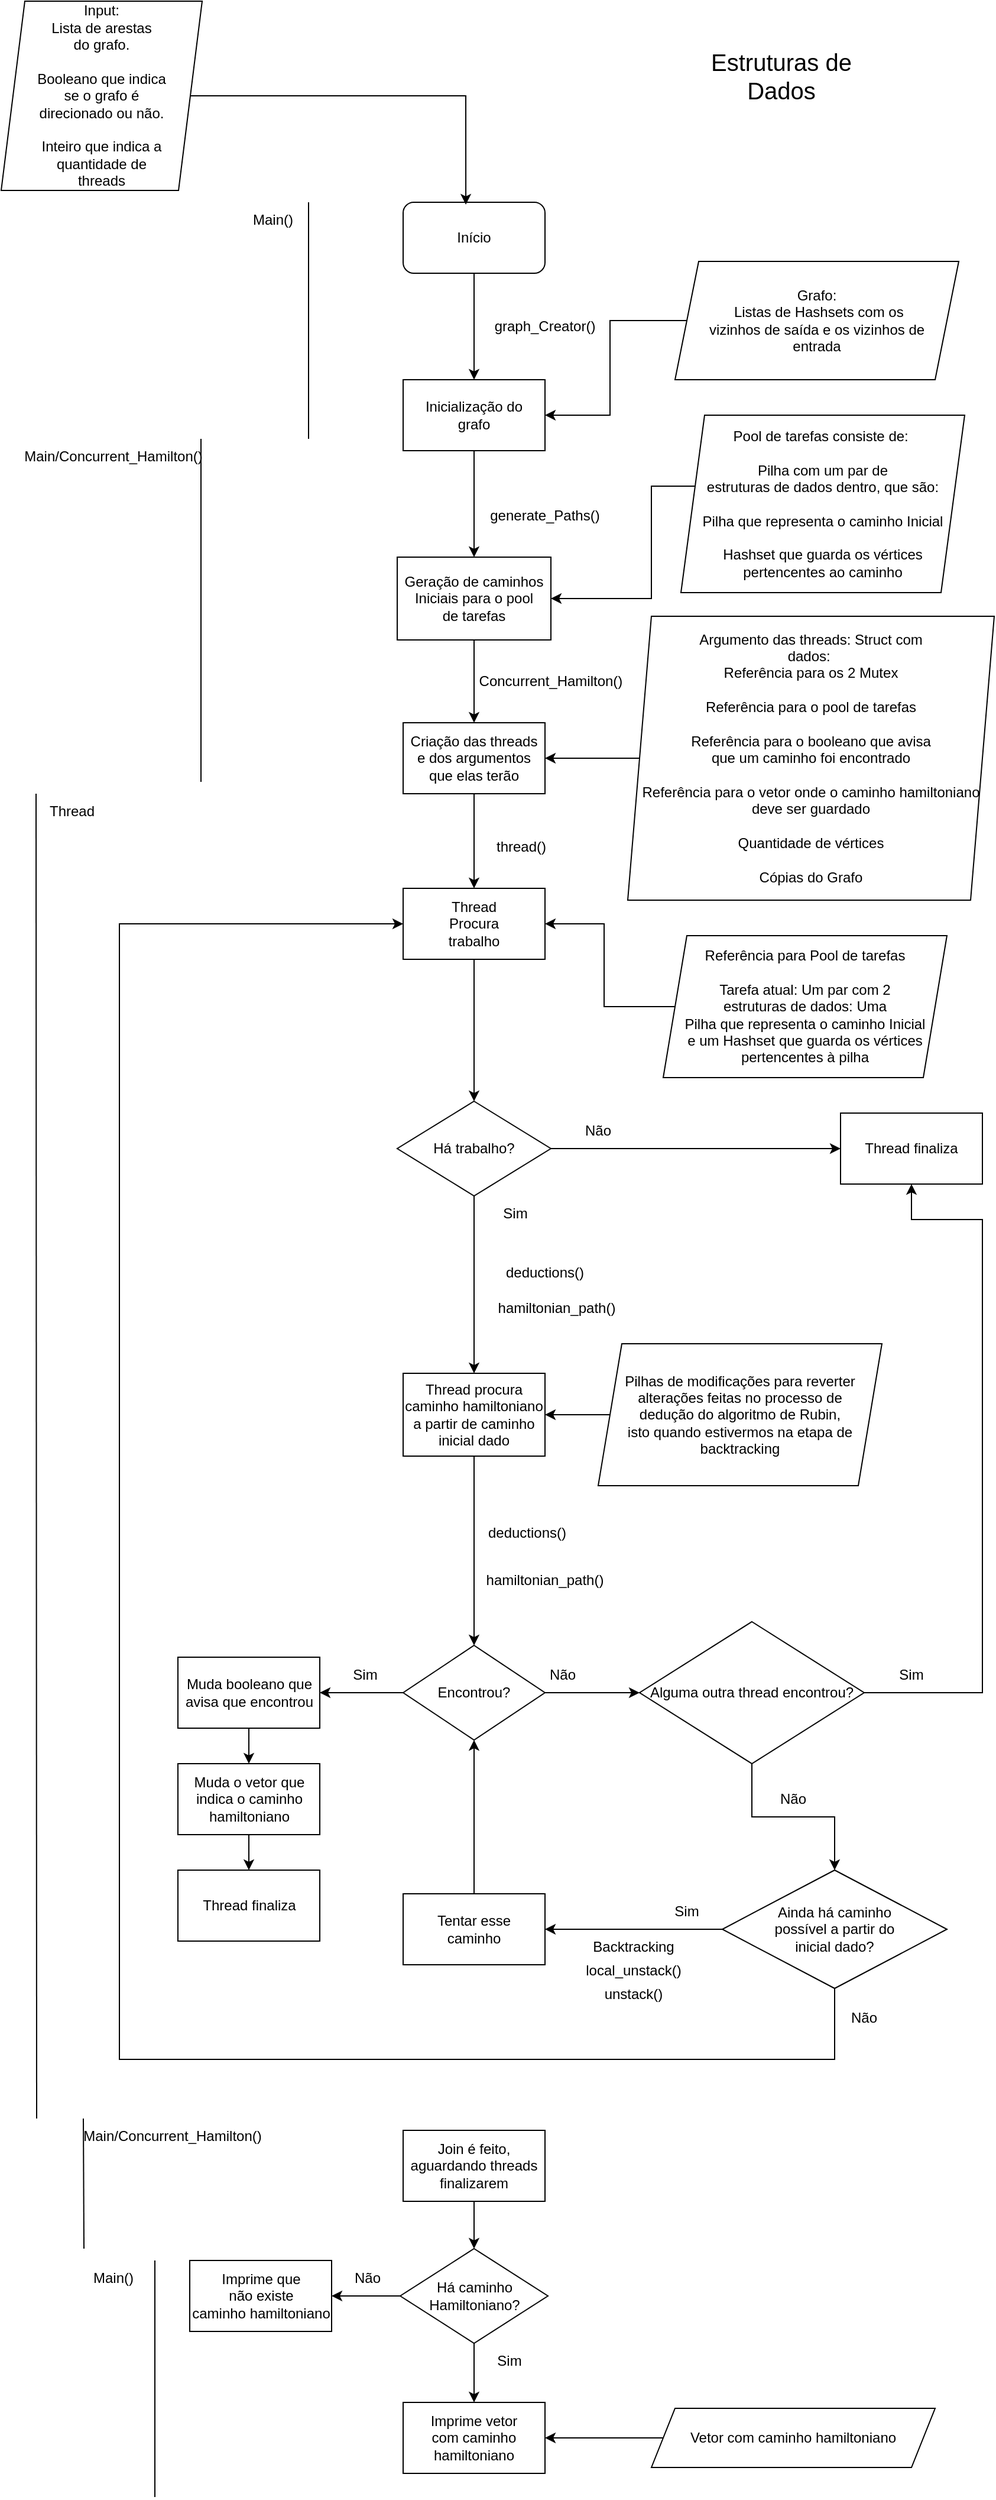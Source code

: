 <mxfile version="24.9.2">
  <diagram name="Page-1" id="18AF6GSKCAHl--NSCcGb">
    <mxGraphModel dx="1114" dy="601" grid="1" gridSize="10" guides="1" tooltips="1" connect="1" arrows="1" fold="1" page="1" pageScale="1" pageWidth="850" pageHeight="1100" math="0" shadow="0">
      <root>
        <mxCell id="0" />
        <mxCell id="1" parent="0" />
        <mxCell id="65Y4QQbKUDswLMCyFL1V-13" style="edgeStyle=orthogonalEdgeStyle;rounded=0;orthogonalLoop=1;jettySize=auto;html=1;entryX=0.5;entryY=0;entryDx=0;entryDy=0;" parent="1" source="65Y4QQbKUDswLMCyFL1V-1" target="65Y4QQbKUDswLMCyFL1V-5" edge="1">
          <mxGeometry relative="1" as="geometry" />
        </mxCell>
        <mxCell id="65Y4QQbKUDswLMCyFL1V-1" value="Início" style="rounded=1;whiteSpace=wrap;html=1;" parent="1" vertex="1">
          <mxGeometry x="350" y="180" width="120" height="60" as="geometry" />
        </mxCell>
        <mxCell id="65Y4QQbKUDswLMCyFL1V-14" style="edgeStyle=orthogonalEdgeStyle;rounded=0;orthogonalLoop=1;jettySize=auto;html=1;entryX=0.5;entryY=0;entryDx=0;entryDy=0;" parent="1" source="65Y4QQbKUDswLMCyFL1V-5" target="65Y4QQbKUDswLMCyFL1V-6" edge="1">
          <mxGeometry relative="1" as="geometry" />
        </mxCell>
        <mxCell id="65Y4QQbKUDswLMCyFL1V-5" value="&lt;div&gt;Inicialização do&lt;/div&gt;&lt;div&gt;grafo&lt;br&gt;&lt;/div&gt;" style="rounded=0;whiteSpace=wrap;html=1;" parent="1" vertex="1">
          <mxGeometry x="350" y="330" width="120" height="60" as="geometry" />
        </mxCell>
        <mxCell id="65Y4QQbKUDswLMCyFL1V-15" style="edgeStyle=orthogonalEdgeStyle;rounded=0;orthogonalLoop=1;jettySize=auto;html=1;entryX=0.5;entryY=0;entryDx=0;entryDy=0;" parent="1" source="65Y4QQbKUDswLMCyFL1V-6" target="65Y4QQbKUDswLMCyFL1V-7" edge="1">
          <mxGeometry relative="1" as="geometry" />
        </mxCell>
        <mxCell id="65Y4QQbKUDswLMCyFL1V-6" value="&lt;div&gt;Geração de caminhos&lt;/div&gt;&lt;div&gt;Iniciais para o pool&lt;/div&gt;&lt;div&gt;de tarefas&lt;/div&gt;" style="rounded=0;whiteSpace=wrap;html=1;" parent="1" vertex="1">
          <mxGeometry x="345" y="480" width="130" height="70" as="geometry" />
        </mxCell>
        <mxCell id="65Y4QQbKUDswLMCyFL1V-66" style="edgeStyle=orthogonalEdgeStyle;rounded=0;orthogonalLoop=1;jettySize=auto;html=1;entryX=0.5;entryY=0;entryDx=0;entryDy=0;" parent="1" source="65Y4QQbKUDswLMCyFL1V-7" target="65Y4QQbKUDswLMCyFL1V-39" edge="1">
          <mxGeometry relative="1" as="geometry" />
        </mxCell>
        <mxCell id="65Y4QQbKUDswLMCyFL1V-7" value="&lt;div&gt;Criação das threads&lt;/div&gt;&lt;div&gt;e dos argumentos&lt;/div&gt;&lt;div&gt;que elas terão&lt;br&gt;&lt;/div&gt;" style="rounded=0;whiteSpace=wrap;html=1;" parent="1" vertex="1">
          <mxGeometry x="350" y="620" width="120" height="60" as="geometry" />
        </mxCell>
        <mxCell id="65Y4QQbKUDswLMCyFL1V-16" style="edgeStyle=orthogonalEdgeStyle;rounded=0;orthogonalLoop=1;jettySize=auto;html=1;entryX=1;entryY=0.5;entryDx=0;entryDy=0;" parent="1" source="65Y4QQbKUDswLMCyFL1V-8" target="65Y4QQbKUDswLMCyFL1V-5" edge="1">
          <mxGeometry relative="1" as="geometry" />
        </mxCell>
        <mxCell id="65Y4QQbKUDswLMCyFL1V-8" value="&lt;div&gt;Grafo:&lt;/div&gt;&lt;div&gt;&amp;nbsp;Listas de Hashsets com os&lt;/div&gt;&lt;div&gt;vizinhos de saída e os vizinhos de&lt;/div&gt;&lt;div&gt;entrada&lt;br&gt;&lt;/div&gt;" style="shape=parallelogram;perimeter=parallelogramPerimeter;whiteSpace=wrap;html=1;fixedSize=1;" parent="1" vertex="1">
          <mxGeometry x="580" y="230" width="240" height="100" as="geometry" />
        </mxCell>
        <mxCell id="65Y4QQbKUDswLMCyFL1V-12" style="edgeStyle=orthogonalEdgeStyle;rounded=0;orthogonalLoop=1;jettySize=auto;html=1;entryX=0.442;entryY=0.033;entryDx=0;entryDy=0;entryPerimeter=0;" parent="1" source="65Y4QQbKUDswLMCyFL1V-11" target="65Y4QQbKUDswLMCyFL1V-1" edge="1">
          <mxGeometry relative="1" as="geometry" />
        </mxCell>
        <mxCell id="65Y4QQbKUDswLMCyFL1V-11" value="Input:&lt;br&gt;&lt;div&gt;Lista de arestas&lt;/div&gt;&lt;div&gt;do grafo.&lt;/div&gt;&lt;div&gt;&lt;br&gt;&lt;/div&gt;&lt;div&gt;Booleano que indica&lt;/div&gt;&lt;div&gt;se o grafo é&lt;/div&gt;&lt;div&gt;direcionado ou não.&lt;/div&gt;&lt;div&gt;&lt;br&gt;&lt;/div&gt;&lt;div&gt;Inteiro que indica a&lt;/div&gt;&lt;div&gt;quantidade de&lt;/div&gt;&lt;div&gt;threads&lt;br&gt;&lt;/div&gt;" style="shape=parallelogram;perimeter=parallelogramPerimeter;whiteSpace=wrap;html=1;fixedSize=1;" parent="1" vertex="1">
          <mxGeometry x="10" y="10" width="170" height="160" as="geometry" />
        </mxCell>
        <mxCell id="65Y4QQbKUDswLMCyFL1V-17" value="&lt;font style=&quot;font-size: 20px;&quot;&gt;Estruturas de Dados&lt;/font&gt;" style="text;html=1;align=center;verticalAlign=middle;whiteSpace=wrap;rounded=0;" parent="1" vertex="1">
          <mxGeometry x="585" y="40" width="170" height="65" as="geometry" />
        </mxCell>
        <mxCell id="65Y4QQbKUDswLMCyFL1V-18" value="graph_Creator()" style="text;html=1;align=center;verticalAlign=middle;whiteSpace=wrap;rounded=0;" parent="1" vertex="1">
          <mxGeometry x="410" y="270" width="120" height="30" as="geometry" />
        </mxCell>
        <mxCell id="65Y4QQbKUDswLMCyFL1V-20" value="&lt;div&gt;Main/Concurrent_Hamilton()&lt;/div&gt;" style="text;html=1;align=center;verticalAlign=middle;whiteSpace=wrap;rounded=0;" parent="1" vertex="1">
          <mxGeometry x="39.5" y="380" width="130" height="30" as="geometry" />
        </mxCell>
        <mxCell id="65Y4QQbKUDswLMCyFL1V-21" value="generate_Paths()" style="text;html=1;align=center;verticalAlign=middle;whiteSpace=wrap;rounded=0;" parent="1" vertex="1">
          <mxGeometry x="410" y="430" width="120" height="30" as="geometry" />
        </mxCell>
        <mxCell id="65Y4QQbKUDswLMCyFL1V-22" value="" style="endArrow=none;html=1;rounded=0;" parent="1" edge="1">
          <mxGeometry width="50" height="50" relative="1" as="geometry">
            <mxPoint x="270" y="380" as="sourcePoint" />
            <mxPoint x="270" y="180" as="targetPoint" />
          </mxGeometry>
        </mxCell>
        <mxCell id="65Y4QQbKUDswLMCyFL1V-24" value="Main()" style="text;html=1;align=center;verticalAlign=middle;whiteSpace=wrap;rounded=0;" parent="1" vertex="1">
          <mxGeometry x="210" y="180" width="60" height="30" as="geometry" />
        </mxCell>
        <mxCell id="65Y4QQbKUDswLMCyFL1V-37" style="edgeStyle=orthogonalEdgeStyle;rounded=0;orthogonalLoop=1;jettySize=auto;html=1;entryX=1;entryY=0.5;entryDx=0;entryDy=0;" parent="1" source="65Y4QQbKUDswLMCyFL1V-30" target="65Y4QQbKUDswLMCyFL1V-6" edge="1">
          <mxGeometry relative="1" as="geometry">
            <Array as="points">
              <mxPoint x="560" y="420" />
              <mxPoint x="560" y="515" />
            </Array>
          </mxGeometry>
        </mxCell>
        <mxCell id="65Y4QQbKUDswLMCyFL1V-30" value="&lt;div&gt;Pool de tarefas consiste de:&amp;nbsp;&lt;/div&gt;&lt;div&gt;&lt;br&gt;&lt;/div&gt;&lt;div&gt;Pilha com um par de&lt;br&gt;&lt;/div&gt;&lt;div&gt;estruturas de dados dentro, que são:&lt;/div&gt;&lt;div&gt;&lt;br&gt;&lt;/div&gt;&lt;div&gt;Pilha que representa o caminho Inicial&lt;/div&gt;&lt;div&gt;&lt;br&gt;&lt;/div&gt;&lt;div&gt;Hashset que guarda os vértices&lt;/div&gt;&lt;div&gt;pertencentes ao caminho&lt;br&gt;&lt;/div&gt;" style="shape=parallelogram;perimeter=parallelogramPerimeter;whiteSpace=wrap;html=1;fixedSize=1;" parent="1" vertex="1">
          <mxGeometry x="585" y="360" width="240" height="150" as="geometry" />
        </mxCell>
        <mxCell id="65Y4QQbKUDswLMCyFL1V-32" value="" style="endArrow=none;html=1;rounded=0;" parent="1" edge="1">
          <mxGeometry width="50" height="50" relative="1" as="geometry">
            <mxPoint x="179" y="670" as="sourcePoint" />
            <mxPoint x="179" y="380" as="targetPoint" />
          </mxGeometry>
        </mxCell>
        <mxCell id="65Y4QQbKUDswLMCyFL1V-38" style="edgeStyle=orthogonalEdgeStyle;rounded=0;orthogonalLoop=1;jettySize=auto;html=1;entryX=1;entryY=0.5;entryDx=0;entryDy=0;" parent="1" source="65Y4QQbKUDswLMCyFL1V-36" target="65Y4QQbKUDswLMCyFL1V-7" edge="1">
          <mxGeometry relative="1" as="geometry" />
        </mxCell>
        <mxCell id="65Y4QQbKUDswLMCyFL1V-36" value="&lt;div&gt;Argumento das threads: Struct com&lt;/div&gt;&lt;div&gt;dados:&amp;nbsp;&lt;/div&gt;&lt;div&gt;Referência para os 2 Mutex&lt;/div&gt;&lt;div&gt;&lt;br&gt;&lt;/div&gt;&lt;div&gt;Referência para o pool de tarefas&lt;/div&gt;&lt;div&gt;&lt;br&gt;&lt;/div&gt;&lt;div&gt;Referência para o booleano que avisa&lt;/div&gt;&lt;div&gt;que um caminho foi encontrado&lt;/div&gt;&lt;div&gt;&lt;br&gt;&lt;/div&gt;&lt;div&gt;Referência para o vetor onde o caminho hamiltoniano deve ser guardado&lt;/div&gt;&lt;div&gt;&lt;br&gt;&lt;/div&gt;&lt;div&gt;Quantidade de vértices&lt;/div&gt;&lt;div&gt;&lt;br&gt;&lt;/div&gt;&lt;div&gt;Cópias do Grafo&lt;br&gt;&lt;/div&gt;" style="shape=parallelogram;perimeter=parallelogramPerimeter;whiteSpace=wrap;html=1;fixedSize=1;" parent="1" vertex="1">
          <mxGeometry x="540" y="530" width="310" height="240" as="geometry" />
        </mxCell>
        <mxCell id="65Y4QQbKUDswLMCyFL1V-68" style="edgeStyle=orthogonalEdgeStyle;rounded=0;orthogonalLoop=1;jettySize=auto;html=1;entryX=0.5;entryY=0;entryDx=0;entryDy=0;" parent="1" source="65Y4QQbKUDswLMCyFL1V-39" target="65Y4QQbKUDswLMCyFL1V-46" edge="1">
          <mxGeometry relative="1" as="geometry" />
        </mxCell>
        <mxCell id="65Y4QQbKUDswLMCyFL1V-39" value="&lt;div&gt;Thread&lt;br&gt;&lt;/div&gt;&lt;div&gt;Procura &lt;br&gt;&lt;/div&gt;&lt;div&gt;trabalho&lt;br&gt;&lt;/div&gt;" style="rounded=0;whiteSpace=wrap;html=1;" parent="1" vertex="1">
          <mxGeometry x="350" y="760" width="120" height="60" as="geometry" />
        </mxCell>
        <mxCell id="65Y4QQbKUDswLMCyFL1V-41" style="edgeStyle=orthogonalEdgeStyle;rounded=0;orthogonalLoop=1;jettySize=auto;html=1;entryX=1;entryY=0.5;entryDx=0;entryDy=0;" parent="1" source="65Y4QQbKUDswLMCyFL1V-40" target="65Y4QQbKUDswLMCyFL1V-39" edge="1">
          <mxGeometry relative="1" as="geometry" />
        </mxCell>
        <mxCell id="65Y4QQbKUDswLMCyFL1V-40" value="&lt;div&gt;Referência para Pool de tarefas&lt;br&gt;&lt;/div&gt;&lt;div&gt;&lt;br&gt;&lt;/div&gt;&lt;div&gt;Tarefa atual: Um par com 2&lt;/div&gt;&lt;div&gt;estruturas de dados: Uma&lt;/div&gt;&lt;div&gt;Pilha que representa o caminho Inicial&lt;/div&gt;&lt;div&gt;e um Hashset que guarda os vértices&lt;/div&gt;&lt;div&gt;pertencentes à pilha&lt;/div&gt;" style="shape=parallelogram;perimeter=parallelogramPerimeter;whiteSpace=wrap;html=1;fixedSize=1;" parent="1" vertex="1">
          <mxGeometry x="570" y="800" width="240" height="120" as="geometry" />
        </mxCell>
        <mxCell id="65Y4QQbKUDswLMCyFL1V-70" style="edgeStyle=orthogonalEdgeStyle;rounded=0;orthogonalLoop=1;jettySize=auto;html=1;entryX=0.5;entryY=0;entryDx=0;entryDy=0;" parent="1" source="65Y4QQbKUDswLMCyFL1V-42" target="65Y4QQbKUDswLMCyFL1V-43" edge="1">
          <mxGeometry relative="1" as="geometry" />
        </mxCell>
        <mxCell id="65Y4QQbKUDswLMCyFL1V-42" value="&lt;div&gt;Thread procura&lt;/div&gt;&lt;div&gt;caminho hamiltoniano&lt;/div&gt;&lt;div&gt;a partir de caminho&lt;/div&gt;&lt;div&gt;inicial dado&lt;br&gt;&lt;/div&gt;" style="rounded=0;whiteSpace=wrap;html=1;" parent="1" vertex="1">
          <mxGeometry x="350" y="1170" width="120" height="70" as="geometry" />
        </mxCell>
        <mxCell id="65Y4QQbKUDswLMCyFL1V-53" style="edgeStyle=orthogonalEdgeStyle;rounded=0;orthogonalLoop=1;jettySize=auto;html=1;entryX=0;entryY=0.5;entryDx=0;entryDy=0;" parent="1" source="65Y4QQbKUDswLMCyFL1V-43" target="65Y4QQbKUDswLMCyFL1V-45" edge="1">
          <mxGeometry relative="1" as="geometry" />
        </mxCell>
        <mxCell id="65Y4QQbKUDswLMCyFL1V-62" style="edgeStyle=orthogonalEdgeStyle;rounded=0;orthogonalLoop=1;jettySize=auto;html=1;exitX=0;exitY=0.5;exitDx=0;exitDy=0;" parent="1" source="65Y4QQbKUDswLMCyFL1V-43" target="65Y4QQbKUDswLMCyFL1V-44" edge="1">
          <mxGeometry relative="1" as="geometry" />
        </mxCell>
        <mxCell id="65Y4QQbKUDswLMCyFL1V-43" value="Encontrou?" style="rhombus;whiteSpace=wrap;html=1;" parent="1" vertex="1">
          <mxGeometry x="350" y="1400" width="120" height="80" as="geometry" />
        </mxCell>
        <mxCell id="65Y4QQbKUDswLMCyFL1V-71" style="edgeStyle=orthogonalEdgeStyle;rounded=0;orthogonalLoop=1;jettySize=auto;html=1;exitX=0.5;exitY=1;exitDx=0;exitDy=0;entryX=0.5;entryY=0;entryDx=0;entryDy=0;" parent="1" source="65Y4QQbKUDswLMCyFL1V-44" target="65Y4QQbKUDswLMCyFL1V-55" edge="1">
          <mxGeometry relative="1" as="geometry" />
        </mxCell>
        <mxCell id="65Y4QQbKUDswLMCyFL1V-44" value="&lt;div&gt;Muda booleano que&lt;/div&gt;&lt;div&gt;avisa que encontrou&lt;br&gt;&lt;/div&gt;" style="rounded=0;whiteSpace=wrap;html=1;" parent="1" vertex="1">
          <mxGeometry x="159.5" y="1410" width="120" height="60" as="geometry" />
        </mxCell>
        <mxCell id="65Y4QQbKUDswLMCyFL1V-75" style="edgeStyle=orthogonalEdgeStyle;rounded=0;orthogonalLoop=1;jettySize=auto;html=1;exitX=1;exitY=0.5;exitDx=0;exitDy=0;entryX=0.5;entryY=1;entryDx=0;entryDy=0;" parent="1" source="65Y4QQbKUDswLMCyFL1V-45" target="65Y4QQbKUDswLMCyFL1V-48" edge="1">
          <mxGeometry relative="1" as="geometry">
            <Array as="points">
              <mxPoint x="840" y="1440" />
              <mxPoint x="840" y="1040" />
              <mxPoint x="780" y="1040" />
            </Array>
          </mxGeometry>
        </mxCell>
        <mxCell id="65Y4QQbKUDswLMCyFL1V-88" style="edgeStyle=orthogonalEdgeStyle;rounded=0;orthogonalLoop=1;jettySize=auto;html=1;exitX=0.5;exitY=1;exitDx=0;exitDy=0;" parent="1" source="65Y4QQbKUDswLMCyFL1V-45" target="65Y4QQbKUDswLMCyFL1V-85" edge="1">
          <mxGeometry relative="1" as="geometry" />
        </mxCell>
        <mxCell id="65Y4QQbKUDswLMCyFL1V-45" value="Alguma outra thread encontrou?" style="rhombus;whiteSpace=wrap;html=1;" parent="1" vertex="1">
          <mxGeometry x="550" y="1380" width="190" height="120" as="geometry" />
        </mxCell>
        <mxCell id="65Y4QQbKUDswLMCyFL1V-49" style="edgeStyle=orthogonalEdgeStyle;rounded=0;orthogonalLoop=1;jettySize=auto;html=1;entryX=0;entryY=0.5;entryDx=0;entryDy=0;" parent="1" source="65Y4QQbKUDswLMCyFL1V-46" target="65Y4QQbKUDswLMCyFL1V-48" edge="1">
          <mxGeometry relative="1" as="geometry" />
        </mxCell>
        <mxCell id="65Y4QQbKUDswLMCyFL1V-69" style="edgeStyle=orthogonalEdgeStyle;rounded=0;orthogonalLoop=1;jettySize=auto;html=1;exitX=0.5;exitY=1;exitDx=0;exitDy=0;entryX=0.5;entryY=0;entryDx=0;entryDy=0;" parent="1" source="65Y4QQbKUDswLMCyFL1V-46" target="65Y4QQbKUDswLMCyFL1V-42" edge="1">
          <mxGeometry relative="1" as="geometry" />
        </mxCell>
        <mxCell id="65Y4QQbKUDswLMCyFL1V-46" value="Há trabalho?" style="rhombus;whiteSpace=wrap;html=1;" parent="1" vertex="1">
          <mxGeometry x="345" y="940" width="130" height="80" as="geometry" />
        </mxCell>
        <mxCell id="65Y4QQbKUDswLMCyFL1V-48" value="Thread finaliza" style="rounded=0;whiteSpace=wrap;html=1;" parent="1" vertex="1">
          <mxGeometry x="720" y="950" width="120" height="60" as="geometry" />
        </mxCell>
        <mxCell id="65Y4QQbKUDswLMCyFL1V-50" value="Não" style="text;html=1;align=center;verticalAlign=middle;whiteSpace=wrap;rounded=0;" parent="1" vertex="1">
          <mxGeometry x="490" y="950" width="50" height="30" as="geometry" />
        </mxCell>
        <mxCell id="65Y4QQbKUDswLMCyFL1V-52" value="Sim" style="text;html=1;align=center;verticalAlign=middle;whiteSpace=wrap;rounded=0;" parent="1" vertex="1">
          <mxGeometry x="750" y="1410" width="60" height="30" as="geometry" />
        </mxCell>
        <mxCell id="65Y4QQbKUDswLMCyFL1V-54" value="Não" style="text;html=1;align=center;verticalAlign=middle;whiteSpace=wrap;rounded=0;" parent="1" vertex="1">
          <mxGeometry x="455" y="1410" width="60" height="30" as="geometry" />
        </mxCell>
        <mxCell id="65Y4QQbKUDswLMCyFL1V-72" style="edgeStyle=orthogonalEdgeStyle;rounded=0;orthogonalLoop=1;jettySize=auto;html=1;exitX=0.5;exitY=1;exitDx=0;exitDy=0;entryX=0.5;entryY=0;entryDx=0;entryDy=0;" parent="1" source="65Y4QQbKUDswLMCyFL1V-55" target="65Y4QQbKUDswLMCyFL1V-56" edge="1">
          <mxGeometry relative="1" as="geometry" />
        </mxCell>
        <mxCell id="65Y4QQbKUDswLMCyFL1V-55" value="&lt;div&gt;Muda o vetor que&lt;/div&gt;&lt;div&gt;indica o caminho&lt;/div&gt;&lt;div&gt;hamiltoniano&lt;br&gt;&lt;/div&gt;" style="rounded=0;whiteSpace=wrap;html=1;" parent="1" vertex="1">
          <mxGeometry x="159.5" y="1500" width="120" height="60" as="geometry" />
        </mxCell>
        <mxCell id="65Y4QQbKUDswLMCyFL1V-56" value="Thread finaliza" style="rounded=0;whiteSpace=wrap;html=1;" parent="1" vertex="1">
          <mxGeometry x="159.5" y="1590" width="120" height="60" as="geometry" />
        </mxCell>
        <mxCell id="65Y4QQbKUDswLMCyFL1V-63" value="" style="endArrow=none;html=1;rounded=0;" parent="1" edge="1">
          <mxGeometry width="50" height="50" relative="1" as="geometry">
            <mxPoint x="40" y="1800" as="sourcePoint" />
            <mxPoint x="39.5" y="680" as="targetPoint" />
          </mxGeometry>
        </mxCell>
        <mxCell id="65Y4QQbKUDswLMCyFL1V-64" value="Thread" style="text;html=1;align=center;verticalAlign=middle;whiteSpace=wrap;rounded=0;" parent="1" vertex="1">
          <mxGeometry x="39.5" y="680" width="60" height="30" as="geometry" />
        </mxCell>
        <mxCell id="65Y4QQbKUDswLMCyFL1V-74" value="Não" style="text;html=1;align=center;verticalAlign=middle;whiteSpace=wrap;rounded=0;" parent="1" vertex="1">
          <mxGeometry x="650" y="1515" width="60" height="30" as="geometry" />
        </mxCell>
        <mxCell id="65Y4QQbKUDswLMCyFL1V-77" style="edgeStyle=orthogonalEdgeStyle;rounded=0;orthogonalLoop=1;jettySize=auto;html=1;" parent="1" source="65Y4QQbKUDswLMCyFL1V-76" target="65Y4QQbKUDswLMCyFL1V-42" edge="1">
          <mxGeometry relative="1" as="geometry" />
        </mxCell>
        <mxCell id="65Y4QQbKUDswLMCyFL1V-76" value="&lt;div&gt;Pilhas de modificações para reverter&lt;/div&gt;&lt;div&gt;alterações feitas no processo de&lt;/div&gt;&lt;div&gt;dedução do algoritmo de Rubin,&lt;/div&gt;&lt;div&gt;isto quando estivermos na etapa de&lt;/div&gt;&lt;div&gt;backtracking&lt;br&gt;&lt;/div&gt;" style="shape=parallelogram;perimeter=parallelogramPerimeter;whiteSpace=wrap;html=1;fixedSize=1;" parent="1" vertex="1">
          <mxGeometry x="515" y="1145" width="240" height="120" as="geometry" />
        </mxCell>
        <mxCell id="65Y4QQbKUDswLMCyFL1V-79" value="thread()" style="text;html=1;align=center;verticalAlign=middle;whiteSpace=wrap;rounded=0;" parent="1" vertex="1">
          <mxGeometry x="390" y="710" width="120" height="30" as="geometry" />
        </mxCell>
        <mxCell id="65Y4QQbKUDswLMCyFL1V-82" value="Sim" style="text;html=1;align=center;verticalAlign=middle;whiteSpace=wrap;rounded=0;" parent="1" vertex="1">
          <mxGeometry x="420" y="1020" width="50" height="30" as="geometry" />
        </mxCell>
        <mxCell id="65Y4QQbKUDswLMCyFL1V-83" value="hamiltonian_path()" style="text;html=1;align=center;verticalAlign=middle;whiteSpace=wrap;rounded=0;" parent="1" vertex="1">
          <mxGeometry x="420" y="1100" width="120" height="30" as="geometry" />
        </mxCell>
        <mxCell id="65Y4QQbKUDswLMCyFL1V-84" value="deductions()" style="text;html=1;align=center;verticalAlign=middle;whiteSpace=wrap;rounded=0;" parent="1" vertex="1">
          <mxGeometry x="395" y="1290" width="120" height="30" as="geometry" />
        </mxCell>
        <mxCell id="65Y4QQbKUDswLMCyFL1V-87" style="edgeStyle=orthogonalEdgeStyle;rounded=0;orthogonalLoop=1;jettySize=auto;html=1;entryX=1;entryY=0.5;entryDx=0;entryDy=0;" parent="1" source="65Y4QQbKUDswLMCyFL1V-85" target="65Y4QQbKUDswLMCyFL1V-86" edge="1">
          <mxGeometry relative="1" as="geometry" />
        </mxCell>
        <mxCell id="65Y4QQbKUDswLMCyFL1V-94" style="edgeStyle=orthogonalEdgeStyle;rounded=0;orthogonalLoop=1;jettySize=auto;html=1;entryX=0;entryY=0.5;entryDx=0;entryDy=0;" parent="1" source="65Y4QQbKUDswLMCyFL1V-85" target="65Y4QQbKUDswLMCyFL1V-39" edge="1">
          <mxGeometry relative="1" as="geometry">
            <Array as="points">
              <mxPoint x="715" y="1750" />
              <mxPoint x="110" y="1750" />
              <mxPoint x="110" y="790" />
            </Array>
          </mxGeometry>
        </mxCell>
        <mxCell id="65Y4QQbKUDswLMCyFL1V-85" value="&lt;div&gt;Ainda há caminho&lt;/div&gt;&lt;div&gt;possível a partir do&lt;/div&gt;&lt;div&gt;inicial dado?&lt;br&gt;&lt;/div&gt;" style="rhombus;whiteSpace=wrap;html=1;" parent="1" vertex="1">
          <mxGeometry x="620" y="1590" width="190" height="100" as="geometry" />
        </mxCell>
        <mxCell id="65Y4QQbKUDswLMCyFL1V-93" style="edgeStyle=orthogonalEdgeStyle;rounded=0;orthogonalLoop=1;jettySize=auto;html=1;entryX=0.5;entryY=1;entryDx=0;entryDy=0;" parent="1" source="65Y4QQbKUDswLMCyFL1V-86" target="65Y4QQbKUDswLMCyFL1V-43" edge="1">
          <mxGeometry relative="1" as="geometry" />
        </mxCell>
        <mxCell id="65Y4QQbKUDswLMCyFL1V-86" value="&lt;div&gt;Tentar esse&lt;/div&gt;&lt;div&gt;caminho&lt;br&gt;&lt;/div&gt;" style="rounded=0;whiteSpace=wrap;html=1;" parent="1" vertex="1">
          <mxGeometry x="350" y="1610" width="120" height="60" as="geometry" />
        </mxCell>
        <mxCell id="65Y4QQbKUDswLMCyFL1V-89" value="Backtracking" style="text;html=1;align=center;verticalAlign=middle;whiteSpace=wrap;rounded=0;" parent="1" vertex="1">
          <mxGeometry x="500" y="1640" width="90" height="30" as="geometry" />
        </mxCell>
        <mxCell id="65Y4QQbKUDswLMCyFL1V-90" value="local_unstack()" style="text;html=1;align=center;verticalAlign=middle;whiteSpace=wrap;rounded=0;" parent="1" vertex="1">
          <mxGeometry x="500" y="1660" width="90" height="30" as="geometry" />
        </mxCell>
        <mxCell id="65Y4QQbKUDswLMCyFL1V-91" value="unstack()" style="text;html=1;align=center;verticalAlign=middle;whiteSpace=wrap;rounded=0;" parent="1" vertex="1">
          <mxGeometry x="500" y="1680" width="90" height="30" as="geometry" />
        </mxCell>
        <mxCell id="65Y4QQbKUDswLMCyFL1V-92" value="Sim" style="text;html=1;align=center;verticalAlign=middle;whiteSpace=wrap;rounded=0;" parent="1" vertex="1">
          <mxGeometry x="560" y="1610" width="60" height="30" as="geometry" />
        </mxCell>
        <mxCell id="65Y4QQbKUDswLMCyFL1V-95" value="Não" style="text;html=1;align=center;verticalAlign=middle;whiteSpace=wrap;rounded=0;" parent="1" vertex="1">
          <mxGeometry x="710" y="1700" width="60" height="30" as="geometry" />
        </mxCell>
        <mxCell id="65Y4QQbKUDswLMCyFL1V-103" style="edgeStyle=orthogonalEdgeStyle;rounded=0;orthogonalLoop=1;jettySize=auto;html=1;exitX=0.5;exitY=1;exitDx=0;exitDy=0;" parent="1" source="65Y4QQbKUDswLMCyFL1V-97" target="65Y4QQbKUDswLMCyFL1V-100" edge="1">
          <mxGeometry relative="1" as="geometry" />
        </mxCell>
        <mxCell id="65Y4QQbKUDswLMCyFL1V-97" value="&lt;div&gt;Join é feito, aguardando threads&lt;/div&gt;&lt;div&gt;finalizarem&lt;br&gt;&lt;/div&gt;" style="rounded=0;whiteSpace=wrap;html=1;" parent="1" vertex="1">
          <mxGeometry x="350" y="1810" width="120" height="60" as="geometry" />
        </mxCell>
        <mxCell id="65Y4QQbKUDswLMCyFL1V-105" style="edgeStyle=orthogonalEdgeStyle;rounded=0;orthogonalLoop=1;jettySize=auto;html=1;entryX=1;entryY=0.5;entryDx=0;entryDy=0;" parent="1" source="65Y4QQbKUDswLMCyFL1V-99" target="65Y4QQbKUDswLMCyFL1V-102" edge="1">
          <mxGeometry relative="1" as="geometry" />
        </mxCell>
        <mxCell id="65Y4QQbKUDswLMCyFL1V-99" value="Vetor com caminho hamiltoniano" style="shape=parallelogram;perimeter=parallelogramPerimeter;whiteSpace=wrap;html=1;fixedSize=1;" parent="1" vertex="1">
          <mxGeometry x="560" y="2045" width="240" height="50" as="geometry" />
        </mxCell>
        <mxCell id="65Y4QQbKUDswLMCyFL1V-104" style="edgeStyle=orthogonalEdgeStyle;rounded=0;orthogonalLoop=1;jettySize=auto;html=1;exitX=0.5;exitY=1;exitDx=0;exitDy=0;entryX=0.5;entryY=0;entryDx=0;entryDy=0;" parent="1" source="65Y4QQbKUDswLMCyFL1V-100" target="65Y4QQbKUDswLMCyFL1V-102" edge="1">
          <mxGeometry relative="1" as="geometry" />
        </mxCell>
        <mxCell id="65Y4QQbKUDswLMCyFL1V-106" style="edgeStyle=orthogonalEdgeStyle;rounded=0;orthogonalLoop=1;jettySize=auto;html=1;entryX=1;entryY=0.5;entryDx=0;entryDy=0;" parent="1" source="65Y4QQbKUDswLMCyFL1V-100" target="65Y4QQbKUDswLMCyFL1V-101" edge="1">
          <mxGeometry relative="1" as="geometry" />
        </mxCell>
        <mxCell id="65Y4QQbKUDswLMCyFL1V-100" value="&lt;div&gt;Há caminho&lt;/div&gt;&lt;div&gt;Hamiltoniano?&lt;br&gt;&lt;/div&gt;" style="rhombus;whiteSpace=wrap;html=1;" parent="1" vertex="1">
          <mxGeometry x="347.5" y="1910" width="125" height="80" as="geometry" />
        </mxCell>
        <mxCell id="65Y4QQbKUDswLMCyFL1V-101" value="&lt;div&gt;Imprime que&lt;/div&gt;&lt;div&gt;não existe&lt;/div&gt;&lt;div&gt;caminho hamiltoniano&lt;br&gt;&lt;/div&gt;" style="rounded=0;whiteSpace=wrap;html=1;" parent="1" vertex="1">
          <mxGeometry x="169.5" y="1920" width="120" height="60" as="geometry" />
        </mxCell>
        <mxCell id="65Y4QQbKUDswLMCyFL1V-102" value="&lt;div&gt;Imprime vetor&lt;/div&gt;&lt;div&gt;com caminho&lt;/div&gt;&lt;div&gt;hamiltoniano&lt;br&gt;&lt;/div&gt;" style="rounded=0;whiteSpace=wrap;html=1;" parent="1" vertex="1">
          <mxGeometry x="350" y="2040" width="120" height="60" as="geometry" />
        </mxCell>
        <mxCell id="65Y4QQbKUDswLMCyFL1V-107" value="" style="endArrow=none;html=1;rounded=0;" parent="1" edge="1">
          <mxGeometry width="50" height="50" relative="1" as="geometry">
            <mxPoint x="140" y="2120" as="sourcePoint" />
            <mxPoint x="140" y="1920" as="targetPoint" />
          </mxGeometry>
        </mxCell>
        <mxCell id="65Y4QQbKUDswLMCyFL1V-108" value="" style="endArrow=none;html=1;rounded=0;" parent="1" edge="1">
          <mxGeometry width="50" height="50" relative="1" as="geometry">
            <mxPoint x="80" y="1910" as="sourcePoint" />
            <mxPoint x="79.5" y="1800" as="targetPoint" />
          </mxGeometry>
        </mxCell>
        <mxCell id="65Y4QQbKUDswLMCyFL1V-109" value="&lt;div&gt;Main/Concurrent_Hamilton()&lt;/div&gt;" style="text;html=1;align=center;verticalAlign=middle;whiteSpace=wrap;rounded=0;" parent="1" vertex="1">
          <mxGeometry x="90" y="1800" width="130" height="30" as="geometry" />
        </mxCell>
        <mxCell id="65Y4QQbKUDswLMCyFL1V-110" value="Main()" style="text;html=1;align=center;verticalAlign=middle;whiteSpace=wrap;rounded=0;" parent="1" vertex="1">
          <mxGeometry x="74.5" y="1920" width="60" height="30" as="geometry" />
        </mxCell>
        <mxCell id="65Y4QQbKUDswLMCyFL1V-111" value="hamiltonian_path()" style="text;html=1;align=center;verticalAlign=middle;whiteSpace=wrap;rounded=0;" parent="1" vertex="1">
          <mxGeometry x="410" y="1330" width="120" height="30" as="geometry" />
        </mxCell>
        <mxCell id="65Y4QQbKUDswLMCyFL1V-112" value="Concurrent_Hamilton()" style="text;html=1;align=center;verticalAlign=middle;whiteSpace=wrap;rounded=0;" parent="1" vertex="1">
          <mxGeometry x="410" y="570" width="130" height="30" as="geometry" />
        </mxCell>
        <mxCell id="65Y4QQbKUDswLMCyFL1V-113" value="Sim" style="text;html=1;align=center;verticalAlign=middle;whiteSpace=wrap;rounded=0;" parent="1" vertex="1">
          <mxGeometry x="287.5" y="1410" width="60" height="30" as="geometry" />
        </mxCell>
        <mxCell id="65Y4QQbKUDswLMCyFL1V-114" value="Não" style="text;html=1;align=center;verticalAlign=middle;whiteSpace=wrap;rounded=0;" parent="1" vertex="1">
          <mxGeometry x="289.5" y="1920" width="60" height="30" as="geometry" />
        </mxCell>
        <mxCell id="65Y4QQbKUDswLMCyFL1V-115" value="Sim" style="text;html=1;align=center;verticalAlign=middle;whiteSpace=wrap;rounded=0;" parent="1" vertex="1">
          <mxGeometry x="410" y="1990" width="60" height="30" as="geometry" />
        </mxCell>
        <mxCell id="g45dooyv7kzq0ezPYYfc-1" value="deductions()" style="text;html=1;align=center;verticalAlign=middle;whiteSpace=wrap;rounded=0;" vertex="1" parent="1">
          <mxGeometry x="410" y="1070" width="120" height="30" as="geometry" />
        </mxCell>
      </root>
    </mxGraphModel>
  </diagram>
</mxfile>
